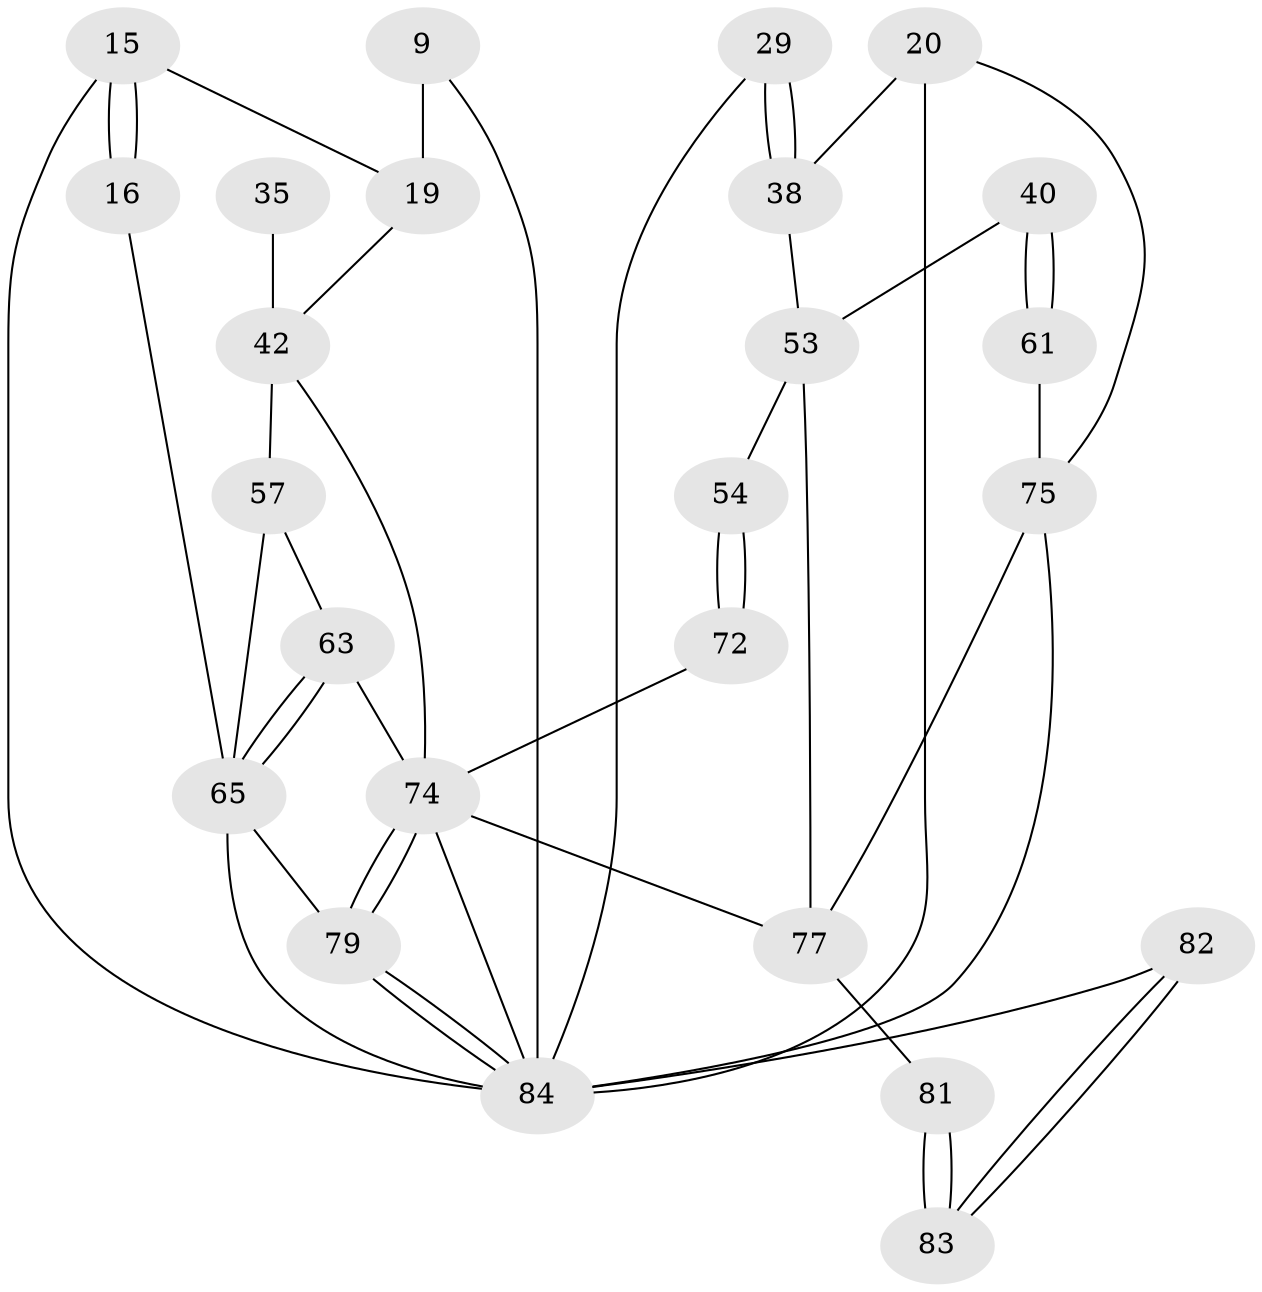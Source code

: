 // original degree distribution, {3: 0.03571428571428571, 4: 0.23809523809523808, 5: 0.4880952380952381, 6: 0.23809523809523808}
// Generated by graph-tools (version 1.1) at 2025/06/03/04/25 22:06:40]
// undirected, 25 vertices, 48 edges
graph export_dot {
graph [start="1"]
  node [color=gray90,style=filled];
  9 [pos="+0.36619259052873676+0.23010234513416133"];
  15 [pos="+0.07543787449469092+0.201949541755893",super="+12"];
  16 [pos="+0+0.3006424832575066"];
  19 [pos="+0.14113589668906726+0.2920436338311871",super="+18+17"];
  20 [pos="+1+0.2789288570613976",super="+14"];
  29 [pos="+0.737435181921607+0.5298928836297301"];
  35 [pos="+0.27247559749253597+0.33100629193113523"];
  38 [pos="+0.7551185905053057+0.5418892513751478",super="+27+28"];
  40 [pos="+0.8571324434308546+0.6126756525327289"];
  42 [pos="+0.2276841341246453+0.5393466813120807",super="+37+36"];
  53 [pos="+0.6667666112687283+0.7124140514387483",super="+41"];
  54 [pos="+0.6535162791538098+0.7183058686949723"];
  57 [pos="+0.03571303944563668+0.615777076665008",super="+46+44"];
  61 [pos="+0.9255591827731457+0.7277351421674018",super="+50+39"];
  63 [pos="+0.2809337264283941+0.6430127911200736"];
  65 [pos="+0.21295591737919886+0.771887588237593",super="+64"];
  72 [pos="+0.47562836994056396+0.9454572426023765",super="+55+52+51"];
  74 [pos="+0.4693335006203081+0.9590510672367096",super="+70+73+62"];
  75 [pos="+1+0.8819508484779083",super="+67+49"];
  77 [pos="+0.6862189385325583+0.9154330386100524",super="+69"];
  79 [pos="+0.4609850603983403+0.9870959466833126",super="+78+71"];
  81 [pos="+0.74066915375333+0.9561504216948795",super="+80"];
  82 [pos="+0.8497873288205322+1"];
  83 [pos="+0.8254459241132389+1"];
  84 [pos="+0.455618910615473+1",super="+76+30"];
  9 -- 19 [weight=2];
  9 -- 84;
  15 -- 16 [weight=2];
  15 -- 16;
  15 -- 19 [weight=2];
  15 -- 84 [weight=3];
  16 -- 65;
  19 -- 42 [weight=2];
  20 -- 38 [weight=2];
  20 -- 75;
  20 -- 84 [weight=2];
  29 -- 38 [weight=2];
  29 -- 38;
  29 -- 84;
  35 -- 42 [weight=3];
  38 -- 53;
  40 -- 61 [weight=2];
  40 -- 61;
  40 -- 53;
  42 -- 74 [weight=2];
  42 -- 57 [weight=2];
  53 -- 54;
  53 -- 77;
  54 -- 72 [weight=2];
  54 -- 72;
  57 -- 63;
  57 -- 65 [weight=3];
  61 -- 75 [weight=3];
  63 -- 65;
  63 -- 65;
  63 -- 74;
  65 -- 79 [weight=2];
  65 -- 84;
  72 -- 74 [weight=4];
  74 -- 79 [weight=2];
  74 -- 79;
  74 -- 77;
  74 -- 84;
  75 -- 84 [weight=2];
  75 -- 77;
  77 -- 81 [weight=2];
  79 -- 84;
  79 -- 84;
  81 -- 83 [weight=2];
  81 -- 83;
  82 -- 83;
  82 -- 83;
  82 -- 84 [weight=2];
}
